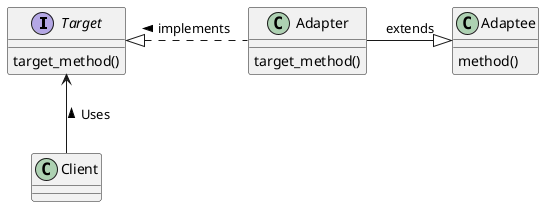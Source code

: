 @startuml
Interface Target {

  target_method()
}
class Client {

}
class Adapter {

  target_method()
}
class Adaptee {

  method()
}

Adapter .left.|> Target: implements >
Adapter -right-|> Adaptee: extends
Client -up-> Target: Uses >
@enduml
